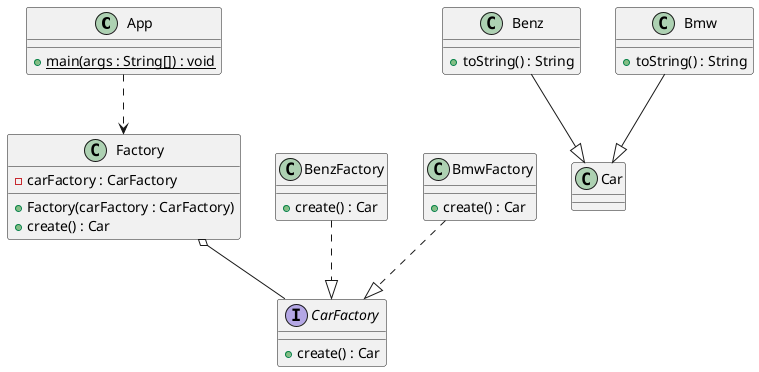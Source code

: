 @startuml

class App {
    + main(args : String[]) {static} : void
}

class Car
class Benz {
    + toString() : String
}
class Bmw {
    + toString() : String
}

interface CarFactory {
    + create() : Car
}

class BenzFactory {
    + create() : Car
}

class BmwFactory {
    + create() : Car
}

class Factory {
    - carFactory : CarFactory
    + Factory(carFactory : CarFactory)
    + create() : Car
}

Benz --|> Car
Bmw --|> Car
BenzFactory ..|> CarFactory
BmwFactory ..|> CarFactory
Factory o-- CarFactory
App ..> Factory

@enduml